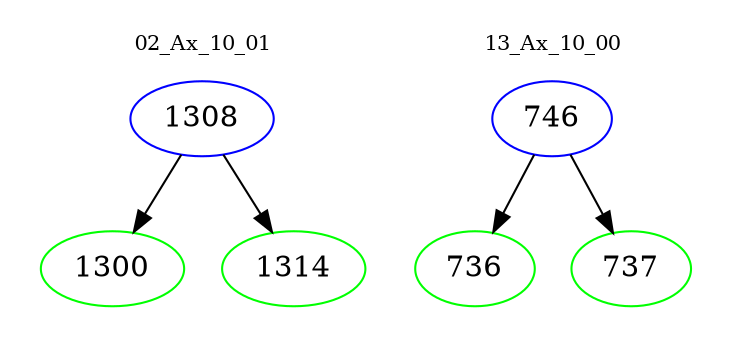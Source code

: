 digraph{
subgraph cluster_0 {
color = white
label = "02_Ax_10_01";
fontsize=10;
T0_1308 [label="1308", color="blue"]
T0_1308 -> T0_1300 [color="black"]
T0_1300 [label="1300", color="green"]
T0_1308 -> T0_1314 [color="black"]
T0_1314 [label="1314", color="green"]
}
subgraph cluster_1 {
color = white
label = "13_Ax_10_00";
fontsize=10;
T1_746 [label="746", color="blue"]
T1_746 -> T1_736 [color="black"]
T1_736 [label="736", color="green"]
T1_746 -> T1_737 [color="black"]
T1_737 [label="737", color="green"]
}
}
